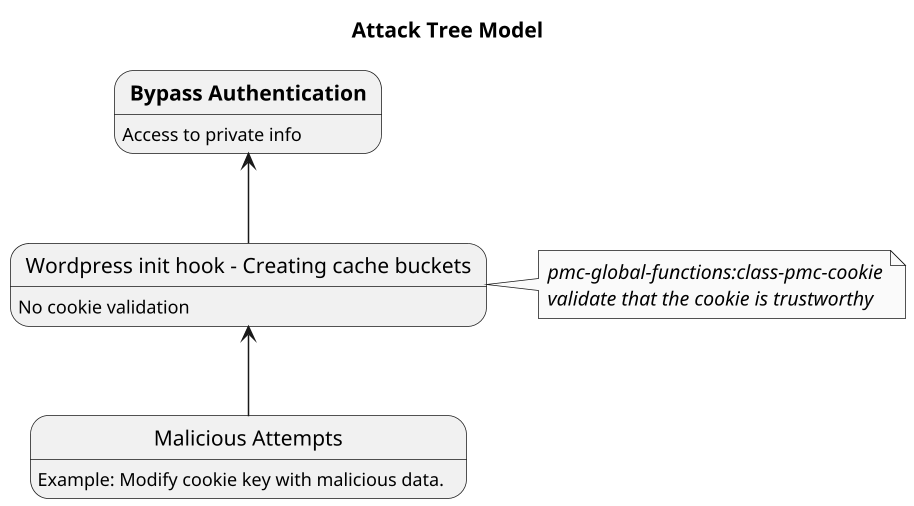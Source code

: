 @startuml
/'
    This file contains PlantUML (http://plantuml.com) syntax which is used to generate diagrams about the project.

    Read more here: https://confluence.pmcdev.io/x/YAFUAw
'/
    title Attack Tree Model
    scale 1.5

    hide empty description

    skinparam monochrome true

    state "**Bypass Authentication**" as bypass: Access to private info
    state "Wordpress init hook - Creating cache buckets" as wpWeb: No cookie validation
    state "Malicious Attempts" as malicious: Example: Modify cookie key with malicious data.

    wpWeb -up-> bypass
    malicious -up-> wpWeb

    note right of wpWeb
        <i>pmc-global-functions:class-pmc-cookie</i>
        <i>validate that the cookie is trustworthy</i>
    endnote
@enduml
